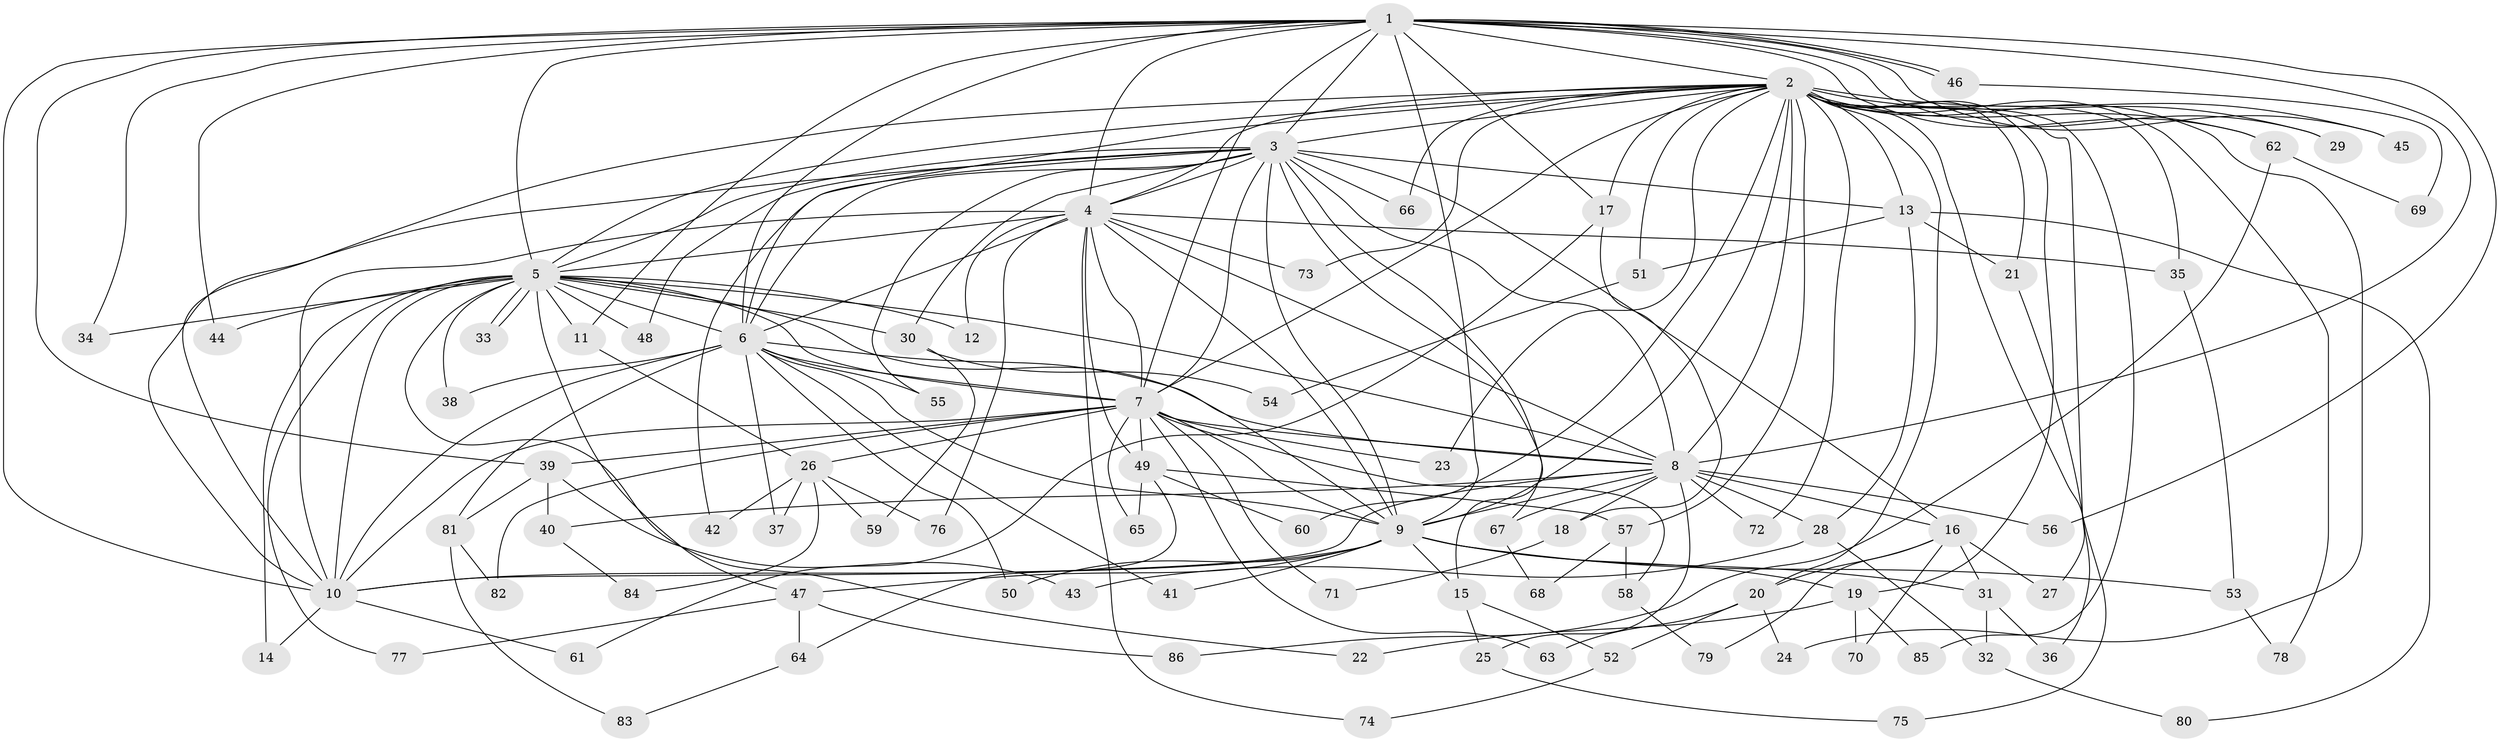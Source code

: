 // Generated by graph-tools (version 1.1) at 2025/35/03/09/25 02:35:00]
// undirected, 86 vertices, 197 edges
graph export_dot {
graph [start="1"]
  node [color=gray90,style=filled];
  1;
  2;
  3;
  4;
  5;
  6;
  7;
  8;
  9;
  10;
  11;
  12;
  13;
  14;
  15;
  16;
  17;
  18;
  19;
  20;
  21;
  22;
  23;
  24;
  25;
  26;
  27;
  28;
  29;
  30;
  31;
  32;
  33;
  34;
  35;
  36;
  37;
  38;
  39;
  40;
  41;
  42;
  43;
  44;
  45;
  46;
  47;
  48;
  49;
  50;
  51;
  52;
  53;
  54;
  55;
  56;
  57;
  58;
  59;
  60;
  61;
  62;
  63;
  64;
  65;
  66;
  67;
  68;
  69;
  70;
  71;
  72;
  73;
  74;
  75;
  76;
  77;
  78;
  79;
  80;
  81;
  82;
  83;
  84;
  85;
  86;
  1 -- 2;
  1 -- 3;
  1 -- 4;
  1 -- 5;
  1 -- 6;
  1 -- 7;
  1 -- 8;
  1 -- 9;
  1 -- 10;
  1 -- 11;
  1 -- 17;
  1 -- 29;
  1 -- 34;
  1 -- 39;
  1 -- 44;
  1 -- 45;
  1 -- 46;
  1 -- 46;
  1 -- 56;
  1 -- 62;
  2 -- 3;
  2 -- 4;
  2 -- 5;
  2 -- 6;
  2 -- 7;
  2 -- 8;
  2 -- 9;
  2 -- 10;
  2 -- 13;
  2 -- 17;
  2 -- 19;
  2 -- 20;
  2 -- 21;
  2 -- 23;
  2 -- 24;
  2 -- 27;
  2 -- 29;
  2 -- 35;
  2 -- 45;
  2 -- 51;
  2 -- 57;
  2 -- 60;
  2 -- 62;
  2 -- 66;
  2 -- 72;
  2 -- 73;
  2 -- 75;
  2 -- 78;
  2 -- 85;
  3 -- 4;
  3 -- 5;
  3 -- 6;
  3 -- 7;
  3 -- 8;
  3 -- 9;
  3 -- 10;
  3 -- 13;
  3 -- 15;
  3 -- 16;
  3 -- 30;
  3 -- 42;
  3 -- 48;
  3 -- 55;
  3 -- 66;
  3 -- 67;
  4 -- 5;
  4 -- 6;
  4 -- 7;
  4 -- 8;
  4 -- 9;
  4 -- 10;
  4 -- 12;
  4 -- 35;
  4 -- 49;
  4 -- 73;
  4 -- 74;
  4 -- 76;
  5 -- 6;
  5 -- 7;
  5 -- 8;
  5 -- 9;
  5 -- 10;
  5 -- 11;
  5 -- 12;
  5 -- 14;
  5 -- 22;
  5 -- 30;
  5 -- 33;
  5 -- 33;
  5 -- 34;
  5 -- 38;
  5 -- 44;
  5 -- 47;
  5 -- 48;
  5 -- 77;
  6 -- 7;
  6 -- 8;
  6 -- 9;
  6 -- 10;
  6 -- 37;
  6 -- 38;
  6 -- 41;
  6 -- 50;
  6 -- 55;
  6 -- 81;
  7 -- 8;
  7 -- 9;
  7 -- 10;
  7 -- 23;
  7 -- 26;
  7 -- 39;
  7 -- 49;
  7 -- 58;
  7 -- 63;
  7 -- 65;
  7 -- 71;
  7 -- 82;
  8 -- 9;
  8 -- 10;
  8 -- 16;
  8 -- 18;
  8 -- 25;
  8 -- 28;
  8 -- 40;
  8 -- 56;
  8 -- 67;
  8 -- 72;
  9 -- 10;
  9 -- 15;
  9 -- 19;
  9 -- 31;
  9 -- 41;
  9 -- 47;
  9 -- 50;
  9 -- 53;
  10 -- 14;
  10 -- 61;
  11 -- 26;
  13 -- 21;
  13 -- 28;
  13 -- 51;
  13 -- 80;
  15 -- 25;
  15 -- 52;
  16 -- 20;
  16 -- 27;
  16 -- 31;
  16 -- 70;
  16 -- 79;
  17 -- 18;
  17 -- 61;
  18 -- 71;
  19 -- 22;
  19 -- 70;
  19 -- 85;
  20 -- 24;
  20 -- 52;
  20 -- 63;
  21 -- 36;
  25 -- 75;
  26 -- 37;
  26 -- 42;
  26 -- 59;
  26 -- 76;
  26 -- 84;
  28 -- 32;
  28 -- 43;
  30 -- 54;
  30 -- 59;
  31 -- 32;
  31 -- 36;
  32 -- 80;
  35 -- 53;
  39 -- 40;
  39 -- 43;
  39 -- 81;
  40 -- 84;
  46 -- 69;
  47 -- 64;
  47 -- 77;
  47 -- 86;
  49 -- 57;
  49 -- 60;
  49 -- 64;
  49 -- 65;
  51 -- 54;
  52 -- 74;
  53 -- 78;
  57 -- 58;
  57 -- 68;
  58 -- 79;
  62 -- 69;
  62 -- 86;
  64 -- 83;
  67 -- 68;
  81 -- 82;
  81 -- 83;
}
